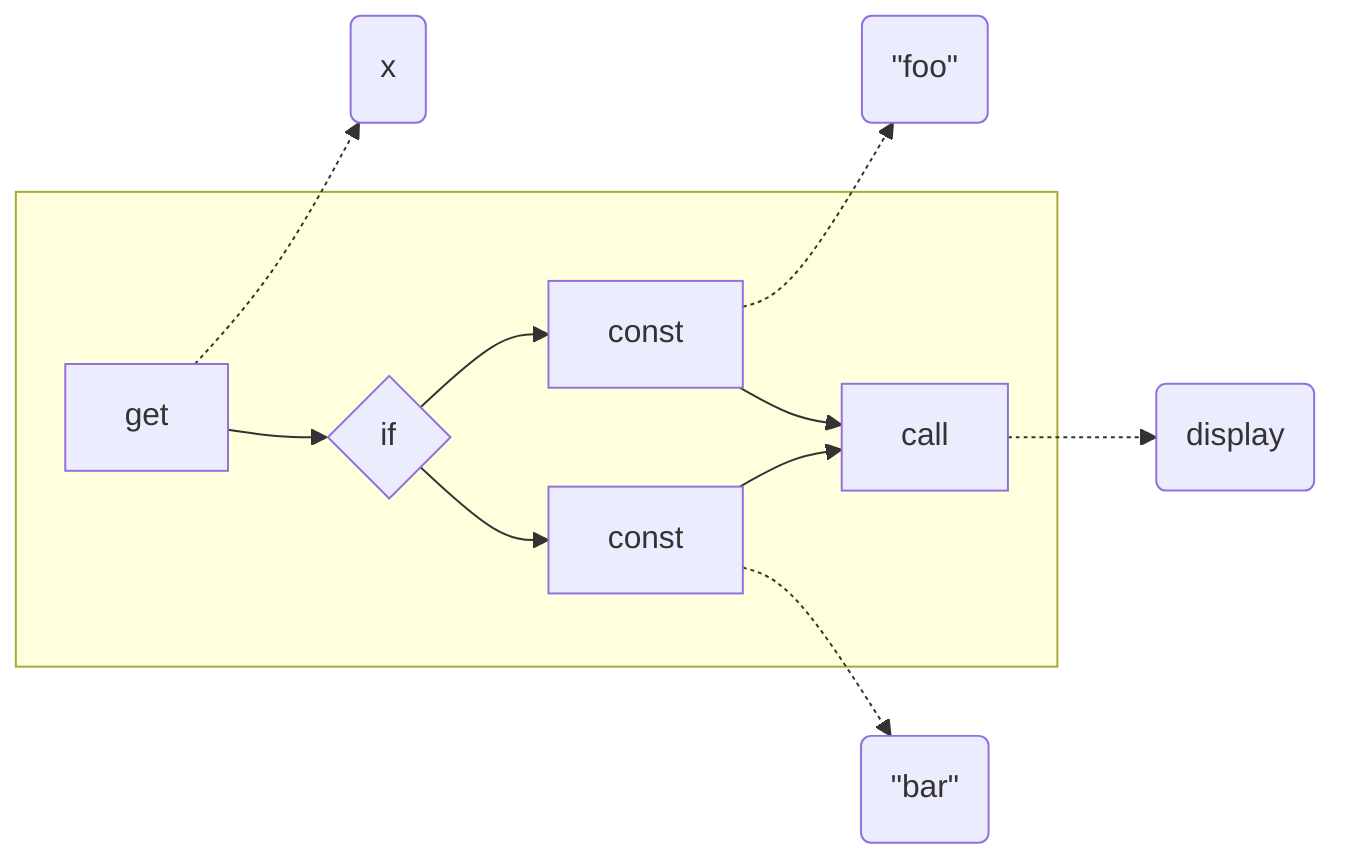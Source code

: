 flowchart LR
  c0 -.-> d0(x)
  c2 -.-> d1(#quot;foo#quot;)
  c4 -.-> d3(display)

  subgraph s[ ]
    c0[get] --> c1{if} --> c2[const] & c3[const] --> c4[call]
  end

  c3 -.-> d2(#quot;bar#quot;)